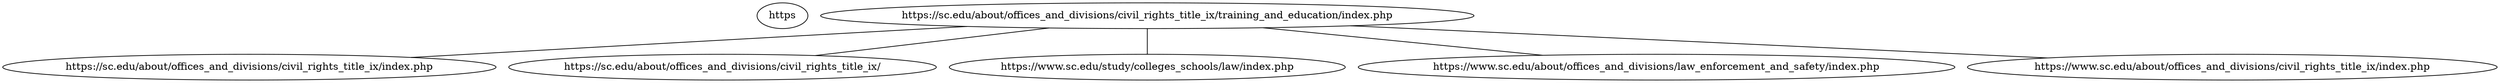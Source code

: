 strict graph  {
https [child_link="['https://sc.edu/about/offices_and_divisions/civil_rights_title_ix/index.php', 'https://sc.edu/about/offices_and_divisions/civil_rights_title_ix/index.php', 'https://sc.edu/about/offices_and_divisions/civil_rights_title_ix/', 'https://sc.edu/about/offices_and_divisions/civil_rights_title_ix/index.php', 'https://www.sc.edu/study/colleges_schools/law/index.php', 'https://www.sc.edu/about/offices_and_divisions/law_enforcement_and_safety/index.php', 'https://www.sc.edu/about/offices_and_divisions/civil_rights_title_ix/index.php']", data="b'\nTraining and Education - Office of Civil Rights & Title IX | University of South Carolina\nSkip to Content\nUniversity of South Carolina Home\nSearch University of South Carolina\nUniversity of South Carolina Navigation\nSearch sc.edu\nGateways For:\nSTUDENTS\nFACULTY & STAFF\nALUMNI\nPARENTS & FAMILIES\nCalendar\nMap\nDirectory\nApply\nGive\nSearch sc.edu\nSearch\nOffice of Civil Rights & Title IXReportingReporting Requirements for EmployeesVoluntary Self-IdentificationPolicies & ProceduresProtected Class DefinitionsTraining & EducationStudent TrainingResourcesResources for Pregnant and Parenting StudentsOur People\nTools & Resources\nCalendar\nMap\nDirectory\nApply\nGive\nStudent Gateway\nFaculty & Staff Gateway\nParents & Families Gateway\nAlumni Gateway\nOffice of Civil Rights & Title IX\nSC.edu\nAbout\nOffices and Divisions\nOffice of Civil Rights & Title IX\nTraining and Education\nOffice of Civil Rights & Title IX\nReporting\nPolicies & Procedures\nTraining & Education\nResources\nOur People\nTraining and Education\nAll faculty, staff, student employees, graduate associates, and students are required\nto take annual sexual misconduct training and other anti-discrimination and harassment\ntraining as directed by the university. All individuals who are responsible for effectuating\nany part of Title IX policies are required to be trained on the substantive requirements of Title IX.\nCivil Rights and Title IX Training\nAs part of our commitment to creating an inclusive campus and workplace, we have established\nthe courses below to help the university community succeed in their personal, academic, and professional lives.\nExpand allStudent Training\nMandatory Harassment and Discrimination Prevention Training\nThe Office of Civil Rights and Title IX\xc2\xa0offers a diversity course that is required\nat the University of South Carolina for all incoming students (first time freshmen\nand transfers). It covers principles and best practices related to diversity and inclusion.\nWithin their first semester, students will receive notice of the course in their campus\nemail as well as instructions on how to access and complete the training.\nFaculty/Staff Training\nMandatory Harassment and Discrimination Prevention Training\nThe Civil Rights and Title IX offers a mandatory Harassment and Discrimination Prevention\nTraining that is required at the University of South Carolina for all university employees\nsystem wide. It covers the university policies, laws and procedures that address unlawful\ndiscrimination and harassment. Within the first 60 days of employment, new employees\nwill receive a link via email to access online training.\nThe University also offers optional, recommended trainings for Clery and Diversity\nand Inclusion.\nIntake, Investigator, Decision Maker, and Appeals Officer Training\nUniversity employees who serve as investigators, decision makers, or appeals officers\nhave completed one or more of the following trainings in accordance with the requirements\nset by the department of education.\n2023 Title IX Training\n\"Title IX Overview\" (2023): Saundra K. Schuster, Esq.\xc2\xa0University of South Carolina | January 18 - 19, 2023\nDay 1 Slides\nDay 2 Slides\nThe slides can also be found on the ATIXA public page by clicking on the 2023 button under Customized Training Materials.\nFor more information on non-mandatory training programs regarding discrimination and\nharassment, please visit the interpersonal violence website, the Office of Diversity, Equity and Inclusion, and the Office of Multicultural Student Affairs.\nContact the Office of Civil Rights and Title IX\n901 Sumter StreetJames F Byrnes BuildingSuite 401Columbia, SC 29201Phone: 803-777-3854Fax: 803-777-2296Email: civilrights@mailbox.sc.edu\nOffice of Civil Rights & Title IX\nLocation\nContact\nUofSC Facebook\nUofSC Instagram\nUofSC Twitter\nColleges & Schools\nArts and Sciences\nBusiness\nEducation\nEngineering and Computing\nThe Graduate School\nHospitality, Retail and Sport Management\nInformation and Communications\nLaw\nMedicine (Columbia)\nMedicine (Greenville)\nMusic\nNursing\nPharmacy\nPublic Health\nSocial Work\nSouth Carolina Honors College\nOffices & Divisions\nEmployment\nUndergraduate Admissions\nFinancial Aid and Scholarships\nBursar (fee payment)\nVeterans and Military Services\nDisability Resources\nAccess and Opportunity\nHuman Resources\nLaw Enforcement and Safety\nUniversity Libraries\nAll Offices and Divisions\nTools\nCarolina Alert\nCampus Email\nmy.sc.edu\nBlackboard\nCampus Safety and Wellness\nPeopleSoft Finance\nUniversity of South Carolina\nPrivacy\nStudent Consumer Information\nStudent Consumer Information\nTransparency Initiative\nCivil Rights and Title IX\nDigital Accessibility\nContact\nContact\nChallenge the conventional. Create the exceptional. No Limits.'"];
https [child_link="['https://sc.edu/about/offices_and_divisions/civil_rights_title_ix/index.php', 'https://sc.edu/about/offices_and_divisions/civil_rights_title_ix/index.php', 'https://sc.edu/about/offices_and_divisions/civil_rights_title_ix/', 'https://sc.edu/about/offices_and_divisions/civil_rights_title_ix/index.php', 'https://www.sc.edu/uofsc/posts/2022/06/title_ix_director_discusses_future_of_landmark_civil_rights_regulation.php', 'https://www.sc.edu/study/colleges_schools/law/index.php', 'https://www.sc.edu/about/offices_and_divisions/law_enforcement_and_safety/index.php', 'https://www.sc.edu/about/offices_and_divisions/civil_rights_title_ix/index.php']", data="b'\nOffice of Civil Rights & Title IX - Office of Civil Rights & Title IX | University of South Carolina\nSkip to Content\nUniversity of South Carolina Home\nSearch University of South Carolina\nUniversity of South Carolina Navigation\nSearch sc.edu\nGateways For:\nSTUDENTS\nFACULTY & STAFF\nALUMNI\nPARENTS & FAMILIES\nCalendar\nMap\nDirectory\nApply\nGive\nSearch sc.edu\nSearch\nOffice of Civil Rights & Title IXReportingReporting Requirements for EmployeesVoluntary Self-IdentificationPolicies & ProceduresProtected Class DefinitionsTraining & EducationStudent TrainingResourcesResources for Pregnant and Parenting StudentsOur People\nTools & Resources\nCalendar\nMap\nDirectory\nApply\nGive\nStudent Gateway\nFaculty & Staff Gateway\nParents & Families Gateway\nAlumni Gateway\nOffice of Civil Rights & Title IX\nOffice of\nCivil Rights & Title IX\nSC.edu\nAbout\nOffices and Divisions\nOffice of Civil Rights & Title IX\nOffice of Civil Rights & Title IX\nReporting\nPolicies & Procedures\nTraining & Education\nResources\nOur People\nThe Office of Civil Rights & Title IX is on a mission to create an environment where\nall people are treated with dignity and respect and have an equal opportunity to learn\nand work at a university free from discrimination, harassment, and sexual misconduct.\nReport an Incident\nIf you or someone you know has been the victim/survivor of discrimination or harassment\nat the University of South Carolina, you can report it. Please know this does not\nautomatically initiate an investigation or notify the alleged person, but can connect\nthose impacted with staff to discuss options.\nOur Location\nOur office is located on the fourth floor of the James F. Byrnes building inside suite\n401.\nThe main message I want people to get is \xe2\x80\x98We want you to be treated well by us and\nby one another, regardless of what your identity is.\xe2\x80\x99\nMolly Peirano, Assistant Vice President for Civil Rights and Title IX/Title IX & ADA\nCoordinator\nRead the full article celebrating the 50 year anniversary of Title IX- \"Beyond athletics:\nTitle IX and the future of gender equity on college campuses\"\nContact the Office of Civil Rights and Title IX\n901 Sumter StreetJames F Byrnes BuildingSuite 401Columbia, SC 29201Phone: 803-777-3854Fax: 803-777-2296Email: civilrights@mailbox.sc.edu\nInterpersonal Violence Prevention and Support\nFor information about sexual assault and interpersonal violence support, visit Interpersonal Violence\xc2\xa0for help and information.\nSafety\nIf you need immediate help, call 911 or a trusted 24/hour resource.\nOffice of Civil Rights & Title IX\nLocation\nContact\nUofSC Facebook\nUofSC Instagram\nUofSC Twitter\nColleges & Schools\nArts and Sciences\nBusiness\nEducation\nEngineering and Computing\nThe Graduate School\nHospitality, Retail and Sport Management\nInformation and Communications\nLaw\nMedicine (Columbia)\nMedicine (Greenville)\nMusic\nNursing\nPharmacy\nPublic Health\nSocial Work\nSouth Carolina Honors College\nOffices & Divisions\nEmployment\nUndergraduate Admissions\nFinancial Aid and Scholarships\nBursar (fee payment)\nVeterans and Military Services\nDisability Resources\nAccess and Opportunity\nHuman Resources\nLaw Enforcement and Safety\nUniversity Libraries\nAll Offices and Divisions\nTools\nCarolina Alert\nCampus Email\nmy.sc.edu\nBlackboard\nCampus Safety and Wellness\nPeopleSoft Finance\nUniversity of South Carolina\nPrivacy\nStudent Consumer Information\nStudent Consumer Information\nTransparency Initiative\nCivil Rights and Title IX\nDigital Accessibility\nContact\nContact\nChallenge the conventional. Create the exceptional. No Limits.'"];
https [child_link="['https://sc.edu/about/offices_and_divisions/civil_rights_title_ix/index.php', 'https://sc.edu/about/offices_and_divisions/civil_rights_title_ix/index.php', 'https://sc.edu/about/offices_and_divisions/civil_rights_title_ix/', 'https://sc.edu/about/offices_and_divisions/civil_rights_title_ix/index.php', 'https://www.sc.edu/uofsc/posts/2022/06/title_ix_director_discusses_future_of_landmark_civil_rights_regulation.php', 'https://www.sc.edu/study/colleges_schools/law/index.php', 'https://www.sc.edu/about/offices_and_divisions/law_enforcement_and_safety/index.php', 'https://www.sc.edu/about/offices_and_divisions/civil_rights_title_ix/index.php']", data="b'\nOffice of Civil Rights & Title IX - Office of Civil Rights & Title IX | University of South Carolina\nSkip to Content\nUniversity of South Carolina Home\nSearch University of South Carolina\nUniversity of South Carolina Navigation\nSearch sc.edu\nGateways For:\nSTUDENTS\nFACULTY & STAFF\nALUMNI\nPARENTS & FAMILIES\nCalendar\nMap\nDirectory\nApply\nGive\nSearch sc.edu\nSearch\nOffice of Civil Rights & Title IXReportingReporting Requirements for EmployeesVoluntary Self-IdentificationPolicies & ProceduresProtected Class DefinitionsTraining & EducationStudent TrainingResourcesResources for Pregnant and Parenting StudentsOur People\nTools & Resources\nCalendar\nMap\nDirectory\nApply\nGive\nStudent Gateway\nFaculty & Staff Gateway\nParents & Families Gateway\nAlumni Gateway\nOffice of Civil Rights & Title IX\nOffice of\nCivil Rights & Title IX\nSC.edu\nAbout\nOffices and Divisions\nOffice of Civil Rights & Title IX\nOffice of Civil Rights & Title IX\nReporting\nPolicies & Procedures\nTraining & Education\nResources\nOur People\nThe Office of Civil Rights & Title IX is on a mission to create an environment where\nall people are treated with dignity and respect and have an equal opportunity to learn\nand work at a university free from discrimination, harassment, and sexual misconduct.\nReport an Incident\nIf you or someone you know has been the victim/survivor of discrimination or harassment\nat the University of South Carolina, you can report it. Please know this does not\nautomatically initiate an investigation or notify the alleged person, but can connect\nthose impacted with staff to discuss options.\nOur Location\nOur office is located on the fourth floor of the James F. Byrnes building inside suite\n401.\nThe main message I want people to get is \xe2\x80\x98We want you to be treated well by us and\nby one another, regardless of what your identity is.\xe2\x80\x99\nMolly Peirano, Assistant Vice President for Civil Rights and Title IX/Title IX & ADA\nCoordinator\nRead the full article celebrating the 50 year anniversary of Title IX- \"Beyond athletics:\nTitle IX and the future of gender equity on college campuses\"\nContact the Office of Civil Rights and Title IX\n901 Sumter StreetJames F Byrnes BuildingSuite 401Columbia, SC 29201Phone: 803-777-3854Fax: 803-777-2296Email: civilrights@mailbox.sc.edu\nInterpersonal Violence Prevention and Support\nFor information about sexual assault and interpersonal violence support, visit Interpersonal Violence\xc2\xa0for help and information.\nSafety\nIf you need immediate help, call 911 or a trusted 24/hour resource.\nOffice of Civil Rights & Title IX\nLocation\nContact\nUofSC Facebook\nUofSC Instagram\nUofSC Twitter\nColleges & Schools\nArts and Sciences\nBusiness\nEducation\nEngineering and Computing\nThe Graduate School\nHospitality, Retail and Sport Management\nInformation and Communications\nLaw\nMedicine (Columbia)\nMedicine (Greenville)\nMusic\nNursing\nPharmacy\nPublic Health\nSocial Work\nSouth Carolina Honors College\nOffices & Divisions\nEmployment\nUndergraduate Admissions\nFinancial Aid and Scholarships\nBursar (fee payment)\nVeterans and Military Services\nDisability Resources\nAccess and Opportunity\nHuman Resources\nLaw Enforcement and Safety\nUniversity Libraries\nAll Offices and Divisions\nTools\nCarolina Alert\nCampus Email\nmy.sc.edu\nBlackboard\nCampus Safety and Wellness\nPeopleSoft Finance\nUniversity of South Carolina\nPrivacy\nStudent Consumer Information\nStudent Consumer Information\nTransparency Initiative\nCivil Rights and Title IX\nDigital Accessibility\nContact\nContact\nChallenge the conventional. Create the exceptional. No Limits.'"];
https [child_link="['https://www.sc.edu/study/colleges_schools/law/index.php', 'https://www.sc.edu/study/colleges_schools/law/about/history/formation/index.php', 'https://www.sc.edu/study/colleges_schools/law/about/history/early_21st_century/index.php', 'https://www.sc.edu/study/colleges_schools/law/about/dei/law_faculty_resolution_against_racism.php', 'https://www.sc.edu/study/colleges_schools/law/about/dei/bridge_to_law/index.php', 'https://www.sc.edu/study/colleges_schools/law/about/dei/bridge_to_law/minority_pre_law_summit.php', 'https://www.sc.edu/study/colleges_schools/law/academics/degrees/msl_certificates/masters_legal_studies/index.php', 'https://www.sc.edu/study/colleges_schools/law/academics/experiential_learning/childrens_law/index.php', 'https://www.sc.edu/study/colleges_schools/law/academics/experiential_learning/clinics/education_rights/', 'https://www.sc.edu/study/colleges_schools/law/admissions/why-sc-law/index.php', 'https://www.sc.edu/study/colleges_schools/law/alumni_and_giving/alumni/alumni_leadership_and_awards/compleat_lawyer_awards/', 'https://www.sc.edu/study/colleges_schools/law/alumni_and_giving/alumni/alumni_leadership_and_awards/law_alumni_council.php', 'https://www.sc.edu/study/colleges_schools/law/community_resources/conferences_and_symposia/media_law_school/index.php', 'https://www.sc.edu/study/colleges_schools/law/community_resources/conferences_and_symposia/pipeline/index.php', 'https://www.sc.edu/study/colleges_schools/law/law_library/index.php', 'https://www.sc.edu/study/colleges_schools/law/law_library/about/index.php', 'https://www.sc.edu/study/colleges_schools/law/student_life/journals/scjilb/index.php', 'https://www.sc.edu/study/colleges_schools/law/student_life/journals/jled/index.php', 'https://www.sc.edu/study/colleges_schools/law/student_life/journals/sclr/index.php', 'https://www.sc.edu/study/colleges_schools/law/internal/index.php', 'https://www.sc.edu/study/colleges_schools/law/index.php', 'https://www.sc.edu/study/colleges_schools/law/', 'https://www.sc.edu/study/colleges_schools/law/index.php', 'https://www.sc.edu/study/colleges_schools/law/law_library/index.php', 'https://www.sc.edu/study/colleges_schools/law/internal/index.php', 'https://www.sc.edu/study/colleges_schools/law/about/news/2023/in_memoriam_prue_goolsby.php', 'https://www.sc.edu/study/colleges_schools/law/index.php', 'https://www.sc.edu/about/offices_and_divisions/law_enforcement_and_safety/index.php', 'https://www.sc.edu/about/offices_and_divisions/civil_rights_title_ix/index.php']", data="b\"\nSchool of Law - School of Law | University of South Carolina\nSkip to Content\nUniversity of South Carolina Home\nSearch University of South Carolina\nUniversity of South Carolina Navigation\nSearch sc.edu\nGateways For:\nSTUDENTS\nFACULTY & STAFF\nALUMNI\nPARENTS & FAMILIES\nCalendar\nMap\nDirectory\nApply\nGive\nSearch sc.edu\nSearch\nThe School of LawAboutHistoryFormation of the School of LawThe Late 19th CenturyThe Early 20th CenturyThe Late 20th CenturyToday's School of LawMission, Vision & ValuesLeadershipMessage from the DeanPeople DirectoryInclusive ExcellenceLaw Faculty Resolution Against RacismInclusive Excellence in ActionBridge to Law ProgramsMiddle School StudentsMinority Pre-Law SummitResources & OpportunitiesUniversity ResourcesInclusive Excellence Fellowships & ClerkshipsTalk to UsNews2017 News Archive2016 News Archive2018 News ArchiveCalendarPublic CalendarStudent CalendarLocationBuilding AccessTake a TourContact UsConsumer Information (ABA Required Disclosures)AcademicsDegreesJ.D. ProgramsAreas of InterestLondon MaymesterCombination & Dual Degree ProgramsMSL & CertificatesMaster of Studies in LawFaculty & Advisory BoardCertificatesExperiential LearningCapstoneChildren's Law ConcentrationClinicsCarolina Health Advocacy Medicolegal Partnership (CHAMPS) ClinicCriminal Practice ClinicDomestic Violence ClinicDomestic Violence & Access to Civil Justice in South Carolina StudyDomestic Violence Clinic Community Legal Information ResourcesEducation Rights ClinicNonprofit Organizations ClinicVeterans Legal ClinicYouth Defender ClinicExternshipsPro Bono ProgramKonduros Leadership Development ProgramProgram and SpeakersTestimonialsAcademic CalendarAcademic SuccessAdmissionsWhy South Carolina Law?Supporting Your SuccessAdmissions RequirementsTaking the LSATDates and DeadlinesHow We Review ApplicationsCharacter and Fitness GuidelinesAlternate Admission TestsForeign-Educated StudentsTransfer StudentsVisiting (Transient) StudentsTuition & ScholarshipsTuition & FeesScholarshipsLoansRepaymentAdmissions FAQsClass ProfileAdmitted StudentsNow That You're AdmittedPre-Enrollment RequirementsImportant DatesAdmitted Students DayOrientationConnect with UsRecruitment CalendarMeet Our AmbassadorsVisitAlumni & GivingAlumniLeadership & AwardsCompleat Lawyer AwardsNominationsAward RecipientsAlphabetical OrderPlatinum AwardsGold AwardsSilver AwardsBronze AwardsLaw Alumni CouncilYoung Alumni CouncilVolunteer OpportunitiesAlumni Spotlights & Class NotesUpcoming EventsGivingContact UsCareersStudentsJudicial Scholars ProgramAlumniEmployersEmployment DataMeet the TeamCenters & ProgramsCommunity ServiceConferences & SymposiaKnowlton Visiting Scholar ProgramMedia Law SchoolAgendaNavigating the Law School Pipeline in South CarolinaConferences & Symposia ArchiveLegal Resources for the PublicLegaltech Seminar SeriesSeminar ArchivesPalmetto LEADERVolunteer OpportunitiesFacultyFaculty DirectoryResident FacultyVisiting FacultyAdjunct FacultyEmeriti FacultyFaculty ExpertiseScholarship HighlightsPrograms & InitiativesLaw LibraryAbout the Law LibraryLibrary DirectoryLibrary Policies, Fees & ChargesServicesServices to StudentsServices to FacultyServices to Bench & BarServices to the PublicResearchStudent LifeStudent OrganizationsMock TrialMoot CourtJournalsSouth Carolina Journal of International Law and BusinessMastheadPast IssuesSubmissionsSymposiumJournal of Law and EducationMastheadPast IssuesSubmissionsNews & Blogs2018 News Archive2019 News Archive2020 News Archive2021 News Archive2022 News ArchiveSouth Carolina Law ReviewAbout SCLRMastheadPast IssuesSubmissionsSubscriptionsReprintsSubscriptionsReprintsFourth Circuit SurveysSubmissionsSymposiumHealthLiving in ColumbiaHousing InformationMy Law School\nTools & Resources\nCalendar\nMap\nDirectory\nApply\nGive\nStudent Gateway\nFaculty & Staff Gateway\nParents & Families Gateway\nAlumni Gateway\nSchool of Law\nDomestic Violence Awareness MonthSC Law's Domestic Violence Clinic provides experiential learning for students, directly serving the South Carolina community\nSC.edu\nStudy\nColleges and Schools\nSchool of Law\nThe School of Law\nAbout\nAcademics\nAdmissions\nAlumni & Giving\nCareers\nCenters & Programs\nCommunity Service\nFaculty\nLaw Library\nStudent Life\nMy Law School\nThe University of South Carolina School of Law prepares lawyer-leaders to serve their\ncommunities through hands-on, experiential learning. Our graduates transition seamlessly\ninto successful careers in business, government, and private practice around the country.\nAcademics\nAdmissions\nFaculty\nStudent Life\nCareers\nVisit\nMy professors at South Carolina Law have equipped me with a rich insight into our\nlegal system while also helping me grow as a professional in the way I write, present,\nand interact with my future colleagues. I am not the same person I was three years\nago; I feel confident and excited to serve my community with the knowledge and skills\nI\xe2\x80\x99ve gained.\nChristel Purvis '23\nQuick Links\nConnect with Us\nSchool of Law News\nAlumna Jacquelyn D. Austin nominated to United States District Court for the District of South Carolina\nPresident Joe Biden selected Judge Austin to fill the vacancy left by the Honorable J. Michelle Childs \xe2\x80\x9891 when she was sworn into the United States Court of Appeals, District of Columbia Circuit.\nOctober 2023: Faculty Scholarship & Impact\nFaculty scholarship, news, and impact published in October 2023.\nIn Memoriam: Prue Goolsby\nLaw school mourns the passing of emerita librarian and friend Prue Goolsby.\nView more news\nSchool of Law\nLocation\nContact\nGive\nSocial Media\nUofSC Facebook\nUofSC Instagram\nUofSC Twitter\nColleges & Schools\nArts and Sciences\nBusiness\nEducation\nEngineering and Computing\nThe Graduate School\nHospitality, Retail and Sport Management\nInformation and Communications\nLaw\nMedicine (Columbia)\nMedicine (Greenville)\nMusic\nNursing\nPharmacy\nPublic Health\nSocial Work\nSouth Carolina Honors College\nOffices & Divisions\nEmployment\nUndergraduate Admissions\nFinancial Aid and Scholarships\nBursar (fee payment)\nVeterans and Military Services\nDisability Resources\nAccess and Opportunity\nHuman Resources\nLaw Enforcement and Safety\nUniversity Libraries\nAll Offices and Divisions\nTools\nCarolina Alert\nCampus Email\nmy.sc.edu\nBlackboard\nCampus Safety and Wellness\nPeopleSoft Finance\nUniversity of South Carolina\nPrivacy\nStudent Consumer Information\nStudent Consumer Information\nTransparency Initiative\nCivil Rights and Title IX\nDigital Accessibility\nContact\nContact\nChallenge the conventional. Create the exceptional. No Limits.\""];
https [child_link="['https://www.sc.edu/about/offices_and_divisions/law_enforcement_and_safety/index.php', 'https://www.sc.edu/about/offices_and_divisions/law_enforcement_and_safety/emergency-procedures/bullying-harassment/index.php', 'https://www.sc.edu/about/offices_and_divisions/law_enforcement_and_safety/victim-services/victim_rights/index.php', 'https://www.sc.edu/about/offices_and_divisions/law_enforcement_and_safety/about-us/jobs/law-enforcement-jobs/index.php', 'https://www.sc.edu/about/offices_and_divisions/law_enforcement_and_safety/index.php', 'https://www.sc.edu/about/offices_and_divisions/law_enforcement_and_safety/', 'https://www.sc.edu/about/offices_and_divisions/law_enforcement_and_safety/index.php', 'https://www.sc.edu/study/colleges_schools/law/index.php', 'https://www.sc.edu/about/offices_and_divisions/law_enforcement_and_safety/index.php', 'https://www.sc.edu/about/offices_and_divisions/civil_rights_title_ix/index.php']", data="b\"\nLaw Enforcement and Safety - Law Enforcement and Safety | University of South Carolina\nSkip to Content\nUniversity of South Carolina Home\nSearch University of South Carolina\nUniversity of South Carolina Navigation\nSearch sc.edu\nGateways For:\nSTUDENTS\nFACULTY & STAFF\nALUMNI\nPARENTS & FAMILIES\nCalendar\nMap\nDirectory\nApply\nGive\nSearch sc.edu\nSearch\nLaw Enforcement and SafetyCarolina AlertRecent AlertsCarolina Alerts ArchiveMaking a ReportSafety\xc2\xa0on CampusRAVE Guardian Safety AppRegister Your PropertyDating SafetyLeaving for BreakTraffic SafetySafety PresentationsSelf-Defense WorkshopsEmergency ProceduresActive ShooterBomb ThreatBullying & HarassmentIdentity TheftMedical Emergencies & EpidemicsNatural Disasters & FirePower OutageRelationship ViolenceStalkingSuspicious Activity or PackageWorkplace ViolenceCrime Log\xc2\xa0& BulletinsRequest an Incident ReportAnnual Clery ReportVictim ServicesRestraining OrdersOrders of ProtectionVictims' RightsRequest Event SecurityAbout UsContact UsStaff DirectoryCommunity Resource OfficersFeedback FormAccreditationLocationJobsLaw Enforcement JobsSecurity Operations Center JobsStudent JobsSocial Media\nTools & Resources\nCalendar\nMap\nDirectory\nApply\nGive\nStudent Gateway\nFaculty & Staff Gateway\nParents & Families Gateway\nAlumni Gateway\nLaw Enforcement and Safety\nSC.edu\nAbout\nOffices and Divisions\nLaw Enforcement and Safety\nLaw Enforcement and Safety\nCarolina Alert\nMaking a Report\nSafety\xc2\xa0on Campus\nEmergency Procedures\nCrime Log\xc2\xa0& Bulletins\nVictim Services\nRequest Event Security\nAbout Us\nOur law enforcement professionals work diligently\xc2\xa0around the clock\xc2\xa0to\xc2\xa0provide a safe,\nsecure\xc2\xa0campus\xc2\xa0environment.\xc2\xa0Our values \xe2\x80\x94 human life, integrity, excellence and accountability\n\xe2\x80\x94 are your assurance of our commitment to provide a safe and secure environment.\nReport a Crime or Suspicious Activity\nDial 911 or 803-777-4215,\xc2\xa0use the Rave Guardian Safety App\xc2\xa0or come to headquarters at 1415 Henderson St.\nMaking a Report \xc2\xbbTry to\xc2\xa0provide key details such as\xc2\xa0the offender(s) age, gender, hair, race and clothing\nplus a license number and direction for any\xc2\xa0vehicles.\nEmergencies & Crime\xc2\xa0Log\nCarolina Alert\nSign up for Carolina Alert notifications to\xc2\xa0receive the latest crime bulletins and\nemergency alerts.\nCrime Log & Emergency Bulletins\nView\xc2\xa0today's crime log and\xc2\xa0bulletins about crime-related emergencies on campus.\nEmergency Procedures\nLearn what to do in case of a natural disaster, medical emergency or other threat\non campus.\nVictim Services\nFind advocacy and support that can help you navigate and cope with\xc2\xa0being victimized\nby a crime.\nCampus Safety & Crime Prevention\nSafety On Campus\nLearn about the\xc2\xa0variety of services and resources\xc2\xa0that can help you stay safe\xc2\xa0during\nyour time on the University of South Carolina campus.\nRegister Your Property\nRegister your laptop, phone, tablet, bicycle, moped\xc2\xa0or other valuables for an increased\nchance of getting them returned to you if stolen.\nLost & Found Items\nIf you've lost an item on campus, visit Lost & Found Services in the Russell House.\nClery Annual Security and Fire Safety Report\nPlease click here to view the Clery Annual Security Report.\nContact USCPD\nEmergencies:\xc2\xa0911Police Dispatch:\xc2\xa0803-777-42151415 Henderson St.(1600 Hampton St. Annex)Columbia, SC 29208\nShare Your Complaints, Commendations and Feedback\xc2\xa0\xc2\xbb\nUSCPD Jobs\nLearn more about our jobs and selection processes.\nView current job openings and learn about\xc2\xa0 qualifications for employment at USCPD.\nLaw Enforcement and Safety\nLocation\nContact\nSocial Media\nUofSC Facebook\nUofSC Instagram\nUofSC Twitter\nColleges & Schools\nArts and Sciences\nBusiness\nEducation\nEngineering and Computing\nThe Graduate School\nHospitality, Retail and Sport Management\nInformation and Communications\nLaw\nMedicine (Columbia)\nMedicine (Greenville)\nMusic\nNursing\nPharmacy\nPublic Health\nSocial Work\nSouth Carolina Honors College\nOffices & Divisions\nEmployment\nUndergraduate Admissions\nFinancial Aid and Scholarships\nBursar (fee payment)\nVeterans and Military Services\nDisability Resources\nAccess and Opportunity\nHuman Resources\nLaw Enforcement and Safety\nUniversity Libraries\nAll Offices and Divisions\nTools\nCarolina Alert\nCampus Email\nmy.sc.edu\nBlackboard\nCampus Safety and Wellness\nPeopleSoft Finance\nUniversity of South Carolina\nPrivacy\nStudent Consumer Information\nStudent Consumer Information\nTransparency Initiative\nCivil Rights and Title IX\nDigital Accessibility\nContact\nContact\nChallenge the conventional. Create the exceptional. No Limits.\""];
https [child_link="['https://www.sc.edu/about/offices_and_divisions/civil_rights_title_ix/index.php', 'https://www.sc.edu/about/offices_and_divisions/civil_rights_title_ix/index.php', 'https://www.sc.edu/about/offices_and_divisions/civil_rights_title_ix/', 'https://www.sc.edu/about/offices_and_divisions/civil_rights_title_ix/index.php', 'https://www.sc.edu/uofsc/posts/2022/06/title_ix_director_discusses_future_of_landmark_civil_rights_regulation.php', 'https://www.sc.edu/study/colleges_schools/law/index.php', 'https://www.sc.edu/about/offices_and_divisions/law_enforcement_and_safety/index.php', 'https://www.sc.edu/about/offices_and_divisions/civil_rights_title_ix/index.php']", data="b'\nOffice of Civil Rights & Title IX - Office of Civil Rights & Title IX | University of South Carolina\nSkip to Content\nUniversity of South Carolina Home\nSearch University of South Carolina\nUniversity of South Carolina Navigation\nSearch sc.edu\nGateways For:\nSTUDENTS\nFACULTY & STAFF\nALUMNI\nPARENTS & FAMILIES\nCalendar\nMap\nDirectory\nApply\nGive\nSearch sc.edu\nSearch\nOffice of Civil Rights & Title IXReportingReporting Requirements for EmployeesVoluntary Self-IdentificationPolicies & ProceduresProtected Class DefinitionsTraining & EducationStudent TrainingResourcesResources for Pregnant and Parenting StudentsOur People\nTools & Resources\nCalendar\nMap\nDirectory\nApply\nGive\nStudent Gateway\nFaculty & Staff Gateway\nParents & Families Gateway\nAlumni Gateway\nOffice of Civil Rights & Title IX\nOffice of\nCivil Rights & Title IX\nSC.edu\nAbout\nOffices and Divisions\nOffice of Civil Rights & Title IX\nOffice of Civil Rights & Title IX\nReporting\nPolicies & Procedures\nTraining & Education\nResources\nOur People\nThe Office of Civil Rights & Title IX is on a mission to create an environment where\nall people are treated with dignity and respect and have an equal opportunity to learn\nand work at a university free from discrimination, harassment, and sexual misconduct.\nReport an Incident\nIf you or someone you know has been the victim/survivor of discrimination or harassment\nat the University of South Carolina, you can report it. Please know this does not\nautomatically initiate an investigation or notify the alleged person, but can connect\nthose impacted with staff to discuss options.\nOur Location\nOur office is located on the fourth floor of the James F. Byrnes building inside suite\n401.\nThe main message I want people to get is \xe2\x80\x98We want you to be treated well by us and\nby one another, regardless of what your identity is.\xe2\x80\x99\nMolly Peirano, Assistant Vice President for Civil Rights and Title IX/Title IX & ADA\nCoordinator\nRead the full article celebrating the 50 year anniversary of Title IX- \"Beyond athletics:\nTitle IX and the future of gender equity on college campuses\"\nContact the Office of Civil Rights and Title IX\n901 Sumter StreetJames F Byrnes BuildingSuite 401Columbia, SC 29201Phone: 803-777-3854Fax: 803-777-2296Email: civilrights@mailbox.sc.edu\nInterpersonal Violence Prevention and Support\nFor information about sexual assault and interpersonal violence support, visit Interpersonal Violence\xc2\xa0for help and information.\nSafety\nIf you need immediate help, call 911 or a trusted 24/hour resource.\nOffice of Civil Rights & Title IX\nLocation\nContact\nUofSC Facebook\nUofSC Instagram\nUofSC Twitter\nColleges & Schools\nArts and Sciences\nBusiness\nEducation\nEngineering and Computing\nThe Graduate School\nHospitality, Retail and Sport Management\nInformation and Communications\nLaw\nMedicine (Columbia)\nMedicine (Greenville)\nMusic\nNursing\nPharmacy\nPublic Health\nSocial Work\nSouth Carolina Honors College\nOffices & Divisions\nEmployment\nUndergraduate Admissions\nFinancial Aid and Scholarships\nBursar (fee payment)\nVeterans and Military Services\nDisability Resources\nAccess and Opportunity\nHuman Resources\nLaw Enforcement and Safety\nUniversity Libraries\nAll Offices and Divisions\nTools\nCarolina Alert\nCampus Email\nmy.sc.edu\nBlackboard\nCampus Safety and Wellness\nPeopleSoft Finance\nUniversity of South Carolina\nPrivacy\nStudent Consumer Information\nStudent Consumer Information\nTransparency Initiative\nCivil Rights and Title IX\nDigital Accessibility\nContact\nContact\nChallenge the conventional. Create the exceptional. No Limits.'"];
"https://sc.edu/about/offices_and_divisions/civil_rights_title_ix/training_and_education/index.php" -- "https://sc.edu/about/offices_and_divisions/civil_rights_title_ix/index.php";
"https://sc.edu/about/offices_and_divisions/civil_rights_title_ix/training_and_education/index.php" -- "https://sc.edu/about/offices_and_divisions/civil_rights_title_ix/";
"https://sc.edu/about/offices_and_divisions/civil_rights_title_ix/training_and_education/index.php" -- "https://www.sc.edu/study/colleges_schools/law/index.php";
"https://sc.edu/about/offices_and_divisions/civil_rights_title_ix/training_and_education/index.php" -- "https://www.sc.edu/about/offices_and_divisions/law_enforcement_and_safety/index.php";
"https://sc.edu/about/offices_and_divisions/civil_rights_title_ix/training_and_education/index.php" -- "https://www.sc.edu/about/offices_and_divisions/civil_rights_title_ix/index.php";
}
